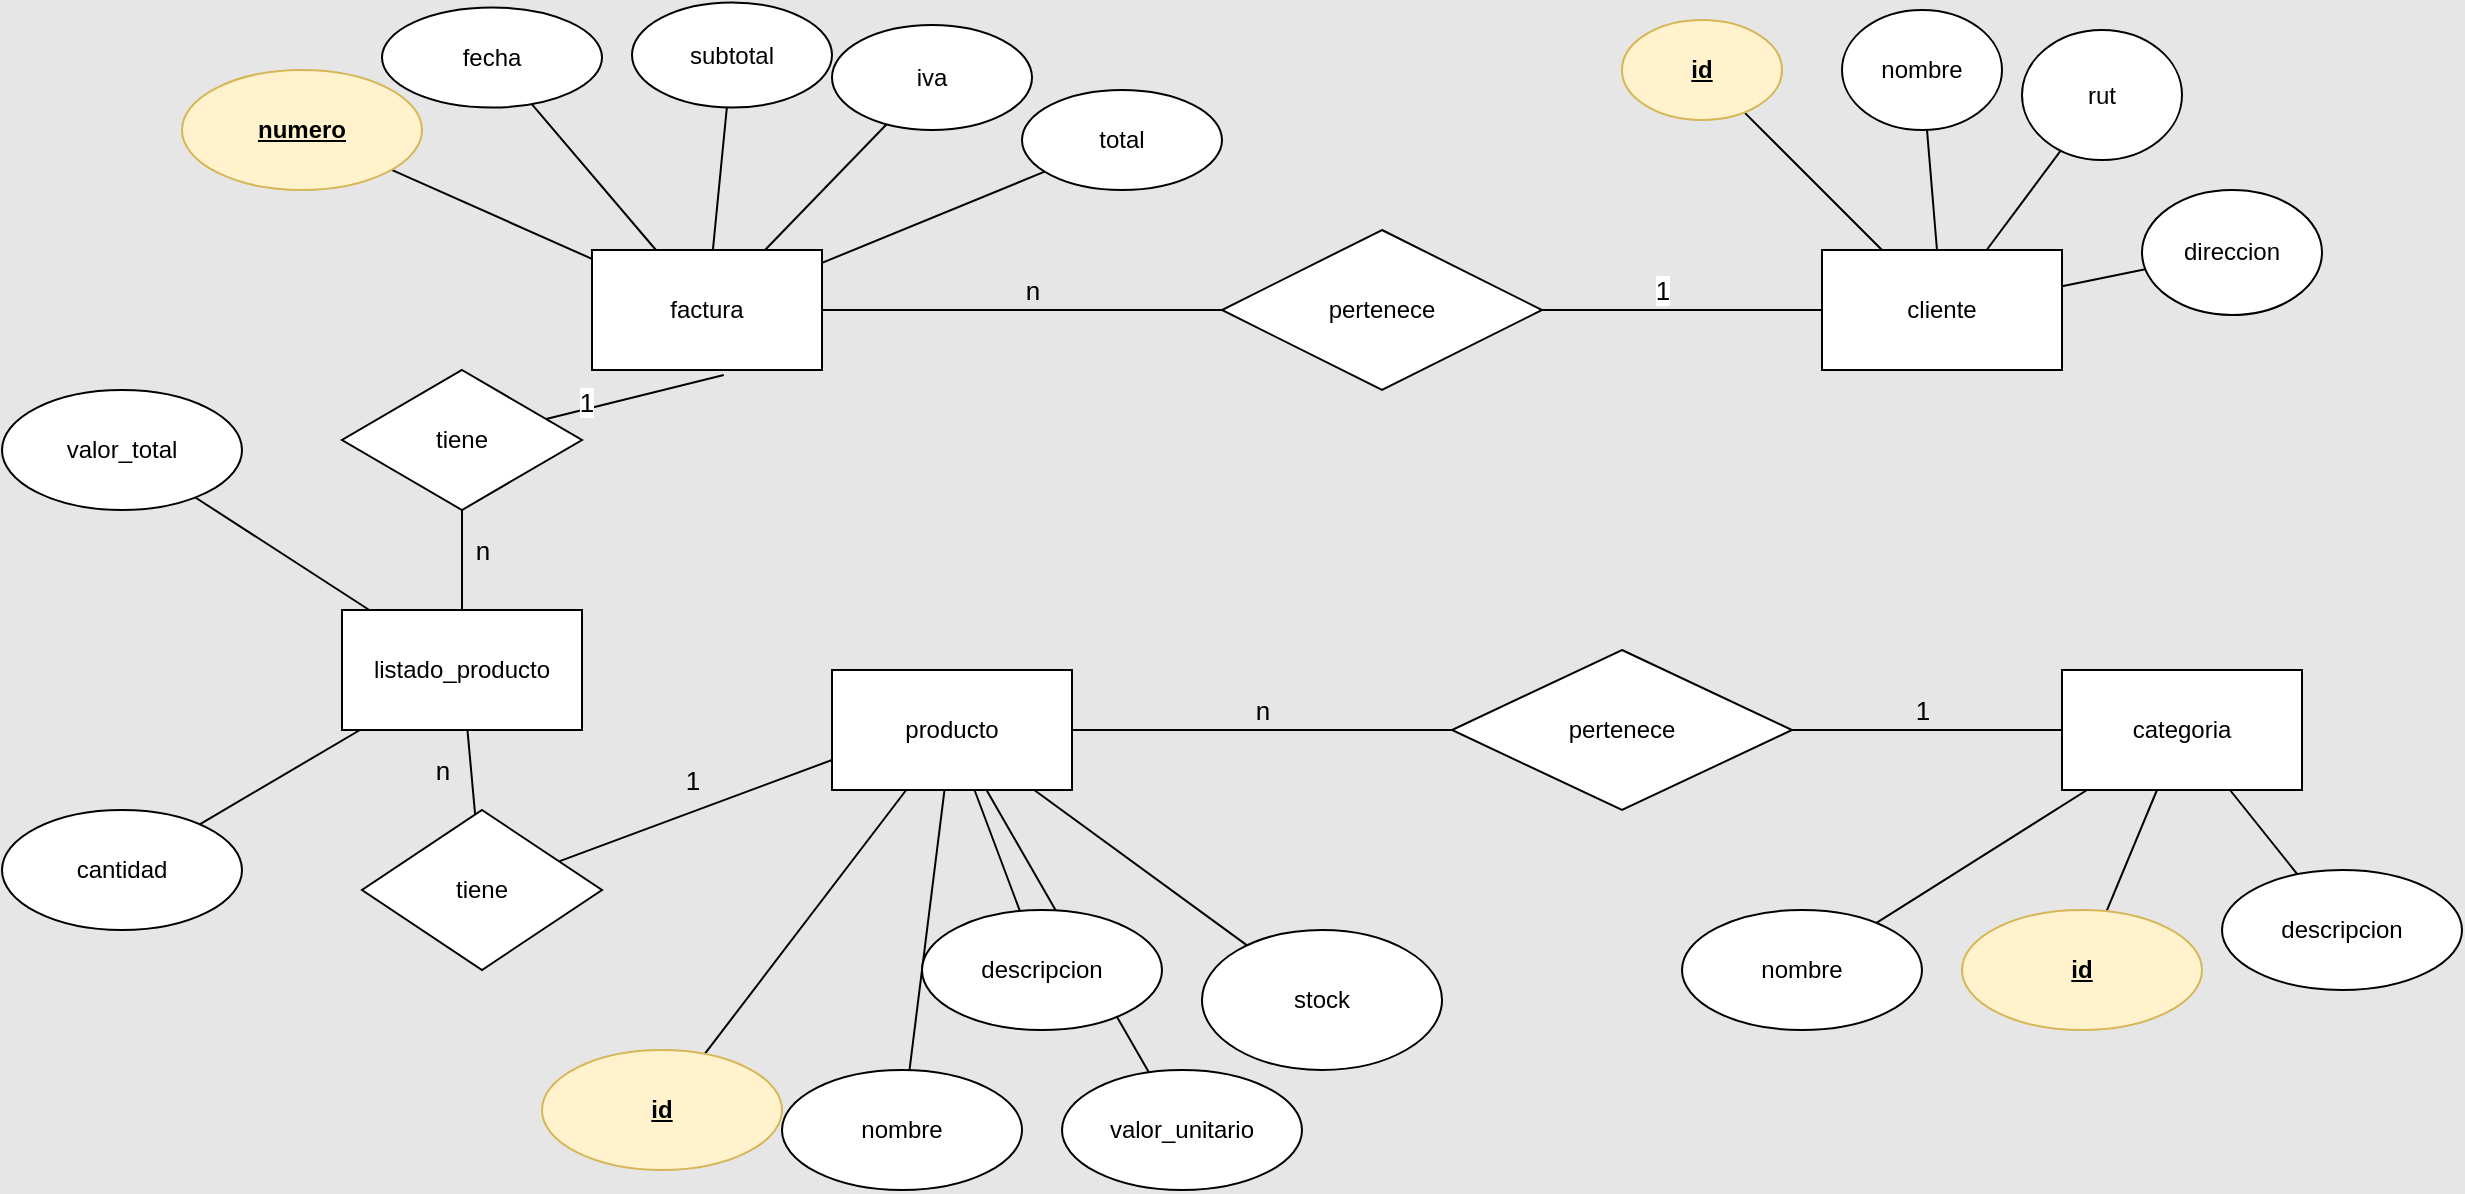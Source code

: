 <mxfile version="20.1.1" type="device"><diagram id="5jDJhf2zAtmEnykmE0jM" name="Page-1"><mxGraphModel dx="2875" dy="654" grid="1" gridSize="10" guides="1" tooltips="1" connect="1" arrows="1" fold="1" page="1" pageScale="1" pageWidth="1654" pageHeight="2336" background="#E6E6E6" math="0" shadow="0"><root><mxCell id="0"/><mxCell id="1" parent="0"/><mxCell id="n-XaLdFixa0iYPot3RJg-18" style="orthogonalLoop=1;jettySize=auto;html=1;endArrow=none;endFill=0;" edge="1" parent="1" source="n-XaLdFixa0iYPot3RJg-1" target="n-XaLdFixa0iYPot3RJg-3"><mxGeometry relative="1" as="geometry"/></mxCell><mxCell id="n-XaLdFixa0iYPot3RJg-25" value="" style="edgeStyle=none;orthogonalLoop=1;jettySize=auto;html=1;endArrow=none;endFill=0;" edge="1" parent="1" source="n-XaLdFixa0iYPot3RJg-1" target="n-XaLdFixa0iYPot3RJg-24"><mxGeometry relative="1" as="geometry"/></mxCell><mxCell id="n-XaLdFixa0iYPot3RJg-28" value="" style="edgeStyle=none;orthogonalLoop=1;jettySize=auto;html=1;endArrow=none;endFill=0;" edge="1" parent="1" source="n-XaLdFixa0iYPot3RJg-1" target="n-XaLdFixa0iYPot3RJg-27"><mxGeometry relative="1" as="geometry"/></mxCell><mxCell id="n-XaLdFixa0iYPot3RJg-30" value="" style="edgeStyle=none;orthogonalLoop=1;jettySize=auto;html=1;endArrow=none;endFill=0;" edge="1" parent="1" source="n-XaLdFixa0iYPot3RJg-1" target="n-XaLdFixa0iYPot3RJg-29"><mxGeometry relative="1" as="geometry"/></mxCell><mxCell id="n-XaLdFixa0iYPot3RJg-32" value="" style="edgeStyle=none;orthogonalLoop=1;jettySize=auto;html=1;endArrow=none;endFill=0;" edge="1" parent="1" source="n-XaLdFixa0iYPot3RJg-1" target="n-XaLdFixa0iYPot3RJg-31"><mxGeometry relative="1" as="geometry"/></mxCell><mxCell id="n-XaLdFixa0iYPot3RJg-34" value="" style="edgeStyle=none;orthogonalLoop=1;jettySize=auto;html=1;endArrow=none;endFill=0;" edge="1" parent="1" source="n-XaLdFixa0iYPot3RJg-1" target="n-XaLdFixa0iYPot3RJg-33"><mxGeometry relative="1" as="geometry"/></mxCell><mxCell id="n-XaLdFixa0iYPot3RJg-1" value="factura" style="rounded=0;whiteSpace=wrap;html=1;" vertex="1" parent="1"><mxGeometry x="105" y="140" width="115" height="60" as="geometry"/></mxCell><mxCell id="n-XaLdFixa0iYPot3RJg-2" value="cliente" style="rounded=0;whiteSpace=wrap;html=1;" vertex="1" parent="1"><mxGeometry x="720" y="140" width="120" height="60" as="geometry"/></mxCell><mxCell id="n-XaLdFixa0iYPot3RJg-35" value="" style="edgeStyle=none;orthogonalLoop=1;jettySize=auto;html=1;endArrow=none;endFill=0;entryX=0;entryY=0.5;entryDx=0;entryDy=0;fontSize=13;" edge="1" parent="1"><mxGeometry x="-0.571" y="50" relative="1" as="geometry"><mxPoint x="720" y="170" as="targetPoint"/><mxPoint x="580" y="170" as="sourcePoint"/><Array as="points"/><mxPoint x="-1" as="offset"/></mxGeometry></mxCell><mxCell id="n-XaLdFixa0iYPot3RJg-76" value="1" style="edgeLabel;html=1;align=center;verticalAlign=middle;resizable=0;points=[];fontSize=13;" vertex="1" connectable="0" parent="n-XaLdFixa0iYPot3RJg-35"><mxGeometry x="-0.175" y="2" relative="1" as="geometry"><mxPoint x="2" y="-8" as="offset"/></mxGeometry></mxCell><mxCell id="n-XaLdFixa0iYPot3RJg-3" value="pertenece" style="rhombus;whiteSpace=wrap;html=1;" vertex="1" parent="1"><mxGeometry x="420" y="130" width="160" height="80" as="geometry"/></mxCell><mxCell id="n-XaLdFixa0iYPot3RJg-14" style="edgeStyle=orthogonalEdgeStyle;rounded=0;orthogonalLoop=1;jettySize=auto;html=1;entryX=0;entryY=0.75;entryDx=0;entryDy=0;strokeColor=none;" edge="1" parent="1" source="n-XaLdFixa0iYPot3RJg-5" target="n-XaLdFixa0iYPot3RJg-2"><mxGeometry relative="1" as="geometry"/></mxCell><mxCell id="n-XaLdFixa0iYPot3RJg-23" style="edgeStyle=none;orthogonalLoop=1;jettySize=auto;html=1;endArrow=none;endFill=0;" edge="1" parent="1" source="n-XaLdFixa0iYPot3RJg-5" target="n-XaLdFixa0iYPot3RJg-2"><mxGeometry relative="1" as="geometry"/></mxCell><mxCell id="n-XaLdFixa0iYPot3RJg-5" value="&lt;b&gt;&lt;u&gt;id&lt;/u&gt;&lt;/b&gt;" style="ellipse;whiteSpace=wrap;html=1;fillColor=#fff2cc;strokeColor=#d6b656;" vertex="1" parent="1"><mxGeometry x="620" y="25" width="80" height="50" as="geometry"/></mxCell><mxCell id="n-XaLdFixa0iYPot3RJg-20" style="edgeStyle=none;orthogonalLoop=1;jettySize=auto;html=1;endArrow=none;endFill=0;" edge="1" parent="1" source="n-XaLdFixa0iYPot3RJg-6" target="n-XaLdFixa0iYPot3RJg-2"><mxGeometry relative="1" as="geometry"/></mxCell><mxCell id="n-XaLdFixa0iYPot3RJg-6" value="nombre" style="ellipse;whiteSpace=wrap;html=1;" vertex="1" parent="1"><mxGeometry x="730" y="20" width="80" height="60" as="geometry"/></mxCell><mxCell id="n-XaLdFixa0iYPot3RJg-22" style="edgeStyle=none;orthogonalLoop=1;jettySize=auto;html=1;endArrow=none;endFill=0;" edge="1" parent="1" source="n-XaLdFixa0iYPot3RJg-7" target="n-XaLdFixa0iYPot3RJg-2"><mxGeometry relative="1" as="geometry"/></mxCell><mxCell id="n-XaLdFixa0iYPot3RJg-7" value="direccion" style="ellipse;whiteSpace=wrap;html=1;" vertex="1" parent="1"><mxGeometry x="880" y="110" width="90" height="62.5" as="geometry"/></mxCell><mxCell id="n-XaLdFixa0iYPot3RJg-21" style="edgeStyle=none;orthogonalLoop=1;jettySize=auto;html=1;endArrow=none;endFill=0;" edge="1" parent="1" source="n-XaLdFixa0iYPot3RJg-8" target="n-XaLdFixa0iYPot3RJg-2"><mxGeometry relative="1" as="geometry"/></mxCell><mxCell id="n-XaLdFixa0iYPot3RJg-8" value="rut" style="ellipse;whiteSpace=wrap;html=1;" vertex="1" parent="1"><mxGeometry x="820" y="30" width="80" height="65" as="geometry"/></mxCell><mxCell id="n-XaLdFixa0iYPot3RJg-24" value="&lt;b&gt;&lt;u&gt;numero&lt;/u&gt;&lt;/b&gt;" style="ellipse;whiteSpace=wrap;html=1;rounded=0;fillColor=#fff2cc;strokeColor=#d6b656;" vertex="1" parent="1"><mxGeometry x="-100" y="50" width="120" height="60" as="geometry"/></mxCell><mxCell id="n-XaLdFixa0iYPot3RJg-27" value="fecha" style="ellipse;whiteSpace=wrap;html=1;rounded=0;" vertex="1" parent="1"><mxGeometry y="18.75" width="110" height="50" as="geometry"/></mxCell><mxCell id="n-XaLdFixa0iYPot3RJg-29" value="subtotal" style="ellipse;whiteSpace=wrap;html=1;rounded=0;" vertex="1" parent="1"><mxGeometry x="125" y="16.25" width="100" height="52.5" as="geometry"/></mxCell><mxCell id="n-XaLdFixa0iYPot3RJg-31" value="iva" style="ellipse;whiteSpace=wrap;html=1;rounded=0;" vertex="1" parent="1"><mxGeometry x="225" y="27.5" width="100" height="52.5" as="geometry"/></mxCell><mxCell id="n-XaLdFixa0iYPot3RJg-33" value="total" style="ellipse;whiteSpace=wrap;html=1;rounded=0;" vertex="1" parent="1"><mxGeometry x="320" y="60" width="100" height="50" as="geometry"/></mxCell><mxCell id="n-XaLdFixa0iYPot3RJg-38" value="" style="edgeStyle=none;orthogonalLoop=1;jettySize=auto;html=1;endArrow=none;endFill=0;" edge="1" parent="1" source="n-XaLdFixa0iYPot3RJg-36" target="n-XaLdFixa0iYPot3RJg-37"><mxGeometry relative="1" as="geometry"/></mxCell><mxCell id="n-XaLdFixa0iYPot3RJg-40" value="" style="edgeStyle=none;orthogonalLoop=1;jettySize=auto;html=1;endArrow=none;endFill=0;" edge="1" parent="1" source="n-XaLdFixa0iYPot3RJg-36" target="n-XaLdFixa0iYPot3RJg-39"><mxGeometry relative="1" as="geometry"/></mxCell><mxCell id="n-XaLdFixa0iYPot3RJg-42" value="" style="edgeStyle=none;orthogonalLoop=1;jettySize=auto;html=1;endArrow=none;endFill=0;" edge="1" parent="1" source="n-XaLdFixa0iYPot3RJg-36" target="n-XaLdFixa0iYPot3RJg-41"><mxGeometry relative="1" as="geometry"/></mxCell><mxCell id="n-XaLdFixa0iYPot3RJg-44" value="" style="edgeStyle=none;orthogonalLoop=1;jettySize=auto;html=1;endArrow=none;endFill=0;" edge="1" parent="1" source="n-XaLdFixa0iYPot3RJg-36" target="n-XaLdFixa0iYPot3RJg-43"><mxGeometry relative="1" as="geometry"/></mxCell><mxCell id="n-XaLdFixa0iYPot3RJg-46" value="" style="edgeStyle=none;orthogonalLoop=1;jettySize=auto;html=1;endArrow=none;endFill=0;" edge="1" parent="1" source="n-XaLdFixa0iYPot3RJg-36" target="n-XaLdFixa0iYPot3RJg-45"><mxGeometry relative="1" as="geometry"/></mxCell><mxCell id="n-XaLdFixa0iYPot3RJg-55" style="edgeStyle=none;orthogonalLoop=1;jettySize=auto;html=1;entryX=0;entryY=0.5;entryDx=0;entryDy=0;endArrow=none;endFill=0;" edge="1" parent="1" source="n-XaLdFixa0iYPot3RJg-36" target="n-XaLdFixa0iYPot3RJg-54"><mxGeometry relative="1" as="geometry"/></mxCell><mxCell id="n-XaLdFixa0iYPot3RJg-36" value="producto" style="rounded=0;whiteSpace=wrap;html=1;" vertex="1" parent="1"><mxGeometry x="225" y="350" width="120" height="60" as="geometry"/></mxCell><mxCell id="n-XaLdFixa0iYPot3RJg-37" value="&lt;b&gt;&lt;u&gt;id&lt;/u&gt;&lt;/b&gt;" style="ellipse;whiteSpace=wrap;html=1;rounded=0;labelBackgroundColor=none;fillColor=#fff2cc;strokeColor=#d6b656;" vertex="1" parent="1"><mxGeometry x="80" y="540" width="120" height="60" as="geometry"/></mxCell><mxCell id="n-XaLdFixa0iYPot3RJg-39" value="nombre" style="ellipse;whiteSpace=wrap;html=1;rounded=0;" vertex="1" parent="1"><mxGeometry x="200" y="550" width="120" height="60" as="geometry"/></mxCell><mxCell id="n-XaLdFixa0iYPot3RJg-41" value="descripcion" style="ellipse;whiteSpace=wrap;html=1;rounded=0;" vertex="1" parent="1"><mxGeometry x="270" y="470" width="120" height="60" as="geometry"/></mxCell><mxCell id="n-XaLdFixa0iYPot3RJg-43" value="stock" style="ellipse;whiteSpace=wrap;html=1;rounded=0;" vertex="1" parent="1"><mxGeometry x="410" y="480" width="120" height="70" as="geometry"/></mxCell><mxCell id="n-XaLdFixa0iYPot3RJg-45" value="valor_unitario" style="ellipse;whiteSpace=wrap;html=1;rounded=0;" vertex="1" parent="1"><mxGeometry x="340" y="550" width="120" height="60" as="geometry"/></mxCell><mxCell id="n-XaLdFixa0iYPot3RJg-49" value="" style="edgeStyle=none;orthogonalLoop=1;jettySize=auto;html=1;endArrow=none;endFill=0;" edge="1" parent="1" source="n-XaLdFixa0iYPot3RJg-47" target="n-XaLdFixa0iYPot3RJg-48"><mxGeometry relative="1" as="geometry"/></mxCell><mxCell id="n-XaLdFixa0iYPot3RJg-51" value="" style="edgeStyle=none;orthogonalLoop=1;jettySize=auto;html=1;endArrow=none;endFill=0;" edge="1" parent="1" source="n-XaLdFixa0iYPot3RJg-47" target="n-XaLdFixa0iYPot3RJg-50"><mxGeometry relative="1" as="geometry"/></mxCell><mxCell id="n-XaLdFixa0iYPot3RJg-53" value="" style="edgeStyle=none;orthogonalLoop=1;jettySize=auto;html=1;endArrow=none;endFill=0;" edge="1" parent="1" source="n-XaLdFixa0iYPot3RJg-47" target="n-XaLdFixa0iYPot3RJg-52"><mxGeometry relative="1" as="geometry"/></mxCell><mxCell id="n-XaLdFixa0iYPot3RJg-47" value="categoria" style="rounded=0;whiteSpace=wrap;html=1;" vertex="1" parent="1"><mxGeometry x="840" y="350" width="120" height="60" as="geometry"/></mxCell><mxCell id="n-XaLdFixa0iYPot3RJg-48" value="nombre" style="ellipse;whiteSpace=wrap;html=1;rounded=0;" vertex="1" parent="1"><mxGeometry x="650" y="470" width="120" height="60" as="geometry"/></mxCell><mxCell id="n-XaLdFixa0iYPot3RJg-50" value="&lt;span&gt;&lt;u&gt;id&lt;/u&gt;&lt;/span&gt;" style="ellipse;whiteSpace=wrap;html=1;rounded=0;fontStyle=1;fillColor=#fff2cc;strokeColor=#d6b656;" vertex="1" parent="1"><mxGeometry x="790" y="470" width="120" height="60" as="geometry"/></mxCell><mxCell id="n-XaLdFixa0iYPot3RJg-52" value="descripcion" style="ellipse;whiteSpace=wrap;html=1;rounded=0;" vertex="1" parent="1"><mxGeometry x="920" y="450" width="120" height="60" as="geometry"/></mxCell><mxCell id="n-XaLdFixa0iYPot3RJg-56" style="edgeStyle=none;orthogonalLoop=1;jettySize=auto;html=1;exitX=1;exitY=0.5;exitDx=0;exitDy=0;entryX=0;entryY=0.5;entryDx=0;entryDy=0;endArrow=none;endFill=0;" edge="1" parent="1" source="n-XaLdFixa0iYPot3RJg-54" target="n-XaLdFixa0iYPot3RJg-47"><mxGeometry relative="1" as="geometry"/></mxCell><mxCell id="n-XaLdFixa0iYPot3RJg-54" value="pertenece" style="rhombus;whiteSpace=wrap;html=1;" vertex="1" parent="1"><mxGeometry x="535" y="340" width="170" height="80" as="geometry"/></mxCell><mxCell id="n-XaLdFixa0iYPot3RJg-63" value="" style="edgeStyle=none;orthogonalLoop=1;jettySize=auto;html=1;endArrow=none;endFill=0;" edge="1" parent="1" source="n-XaLdFixa0iYPot3RJg-60" target="n-XaLdFixa0iYPot3RJg-61"><mxGeometry relative="1" as="geometry"><Array as="points"/></mxGeometry></mxCell><mxCell id="n-XaLdFixa0iYPot3RJg-68" value="" style="edgeStyle=none;orthogonalLoop=1;jettySize=auto;html=1;endArrow=none;endFill=0;" edge="1" parent="1" source="n-XaLdFixa0iYPot3RJg-60" target="n-XaLdFixa0iYPot3RJg-62"><mxGeometry relative="1" as="geometry"/></mxCell><mxCell id="n-XaLdFixa0iYPot3RJg-70" value="" style="edgeStyle=none;orthogonalLoop=1;jettySize=auto;html=1;endArrow=none;endFill=0;" edge="1" parent="1" source="n-XaLdFixa0iYPot3RJg-60" target="n-XaLdFixa0iYPot3RJg-69"><mxGeometry relative="1" as="geometry"/></mxCell><mxCell id="n-XaLdFixa0iYPot3RJg-72" value="" style="edgeStyle=none;orthogonalLoop=1;jettySize=auto;html=1;endArrow=none;endFill=0;" edge="1" parent="1" source="n-XaLdFixa0iYPot3RJg-60" target="n-XaLdFixa0iYPot3RJg-71"><mxGeometry relative="1" as="geometry"/></mxCell><mxCell id="n-XaLdFixa0iYPot3RJg-60" value="listado_producto" style="rounded=0;whiteSpace=wrap;html=1;" vertex="1" parent="1"><mxGeometry x="-20" y="320" width="120" height="60" as="geometry"/></mxCell><mxCell id="n-XaLdFixa0iYPot3RJg-73" style="edgeStyle=none;orthogonalLoop=1;jettySize=auto;html=1;entryX=0.573;entryY=1.041;entryDx=0;entryDy=0;entryPerimeter=0;endArrow=none;endFill=0;" edge="1" parent="1" source="n-XaLdFixa0iYPot3RJg-61" target="n-XaLdFixa0iYPot3RJg-1"><mxGeometry relative="1" as="geometry"/></mxCell><mxCell id="n-XaLdFixa0iYPot3RJg-77" value="1" style="edgeLabel;html=1;align=center;verticalAlign=middle;resizable=0;points=[];fontSize=13;" vertex="1" connectable="0" parent="n-XaLdFixa0iYPot3RJg-73"><mxGeometry x="-0.54" y="4" relative="1" as="geometry"><mxPoint as="offset"/></mxGeometry></mxCell><mxCell id="n-XaLdFixa0iYPot3RJg-61" value="tiene" style="rhombus;whiteSpace=wrap;html=1;" vertex="1" parent="1"><mxGeometry x="-20" y="200" width="120" height="70" as="geometry"/></mxCell><mxCell id="n-XaLdFixa0iYPot3RJg-74" style="edgeStyle=none;orthogonalLoop=1;jettySize=auto;html=1;entryX=0;entryY=0.75;entryDx=0;entryDy=0;endArrow=none;endFill=0;" edge="1" parent="1" source="n-XaLdFixa0iYPot3RJg-62" target="n-XaLdFixa0iYPot3RJg-36"><mxGeometry relative="1" as="geometry"/></mxCell><mxCell id="n-XaLdFixa0iYPot3RJg-62" value="tiene" style="rhombus;whiteSpace=wrap;html=1;" vertex="1" parent="1"><mxGeometry x="-10" y="420" width="120" height="80" as="geometry"/></mxCell><mxCell id="n-XaLdFixa0iYPot3RJg-69" value="cantidad" style="ellipse;whiteSpace=wrap;html=1;rounded=0;" vertex="1" parent="1"><mxGeometry x="-190" y="420" width="120" height="60" as="geometry"/></mxCell><mxCell id="n-XaLdFixa0iYPot3RJg-71" value="valor_total" style="ellipse;whiteSpace=wrap;html=1;rounded=0;" vertex="1" parent="1"><mxGeometry x="-190" y="210" width="120" height="60" as="geometry"/></mxCell><mxCell id="n-XaLdFixa0iYPot3RJg-75" value="n" style="text;html=1;resizable=0;autosize=1;align=center;verticalAlign=middle;points=[];fillColor=none;strokeColor=none;rounded=0;fontSize=13;" vertex="1" parent="1"><mxGeometry x="310" y="145" width="30" height="30" as="geometry"/></mxCell><mxCell id="n-XaLdFixa0iYPot3RJg-78" value="n" style="text;html=1;align=center;verticalAlign=middle;resizable=0;points=[];autosize=1;strokeColor=none;fillColor=none;fontSize=13;" vertex="1" parent="1"><mxGeometry x="35" y="275" width="30" height="30" as="geometry"/></mxCell><mxCell id="n-XaLdFixa0iYPot3RJg-79" value="n" style="text;html=1;align=center;verticalAlign=middle;resizable=0;points=[];autosize=1;strokeColor=none;fillColor=none;fontSize=13;" vertex="1" parent="1"><mxGeometry x="15" y="385" width="30" height="30" as="geometry"/></mxCell><mxCell id="n-XaLdFixa0iYPot3RJg-80" value="1" style="text;html=1;align=center;verticalAlign=middle;resizable=0;points=[];autosize=1;strokeColor=none;fillColor=none;fontSize=13;" vertex="1" parent="1"><mxGeometry x="140" y="390" width="30" height="30" as="geometry"/></mxCell><mxCell id="n-XaLdFixa0iYPot3RJg-81" value="n" style="text;html=1;align=center;verticalAlign=middle;resizable=0;points=[];autosize=1;strokeColor=none;fillColor=none;fontSize=13;" vertex="1" parent="1"><mxGeometry x="425" y="355" width="30" height="30" as="geometry"/></mxCell><mxCell id="n-XaLdFixa0iYPot3RJg-82" value="1" style="text;html=1;align=center;verticalAlign=middle;resizable=0;points=[];autosize=1;strokeColor=none;fillColor=none;fontSize=13;" vertex="1" parent="1"><mxGeometry x="755" y="355" width="30" height="30" as="geometry"/></mxCell></root></mxGraphModel></diagram></mxfile>
